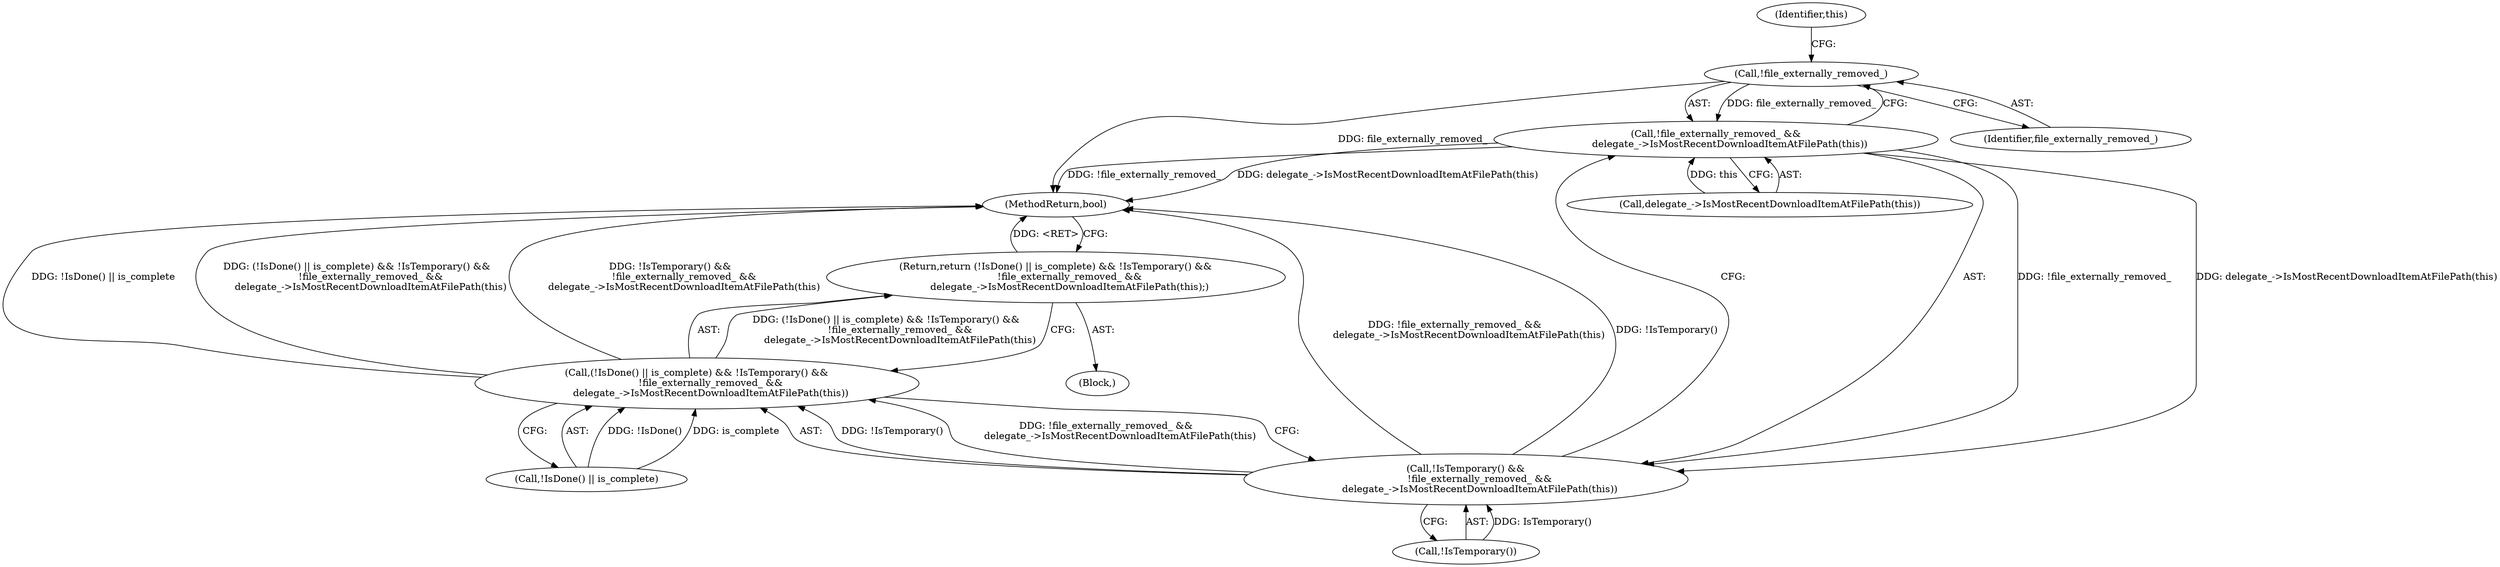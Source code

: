 digraph "0_Chrome_a8d6ae61d266d8bc44c3dd2d08bda32db701e359@API" {
"1000118" [label="(Call,!file_externally_removed_)"];
"1000117" [label="(Call,!file_externally_removed_ &&\n         delegate_->IsMostRecentDownloadItemAtFilePath(this))"];
"1000114" [label="(Call,!IsTemporary() &&\n         !file_externally_removed_ &&\n         delegate_->IsMostRecentDownloadItemAtFilePath(this))"];
"1000109" [label="(Call,(!IsDone() || is_complete) && !IsTemporary() &&\n         !file_externally_removed_ &&\n         delegate_->IsMostRecentDownloadItemAtFilePath(this))"];
"1000108" [label="(Return,return (!IsDone() || is_complete) && !IsTemporary() &&\n         !file_externally_removed_ &&\n         delegate_->IsMostRecentDownloadItemAtFilePath(this);)"];
"1000108" [label="(Return,return (!IsDone() || is_complete) && !IsTemporary() &&\n         !file_externally_removed_ &&\n         delegate_->IsMostRecentDownloadItemAtFilePath(this);)"];
"1000120" [label="(Call,delegate_->IsMostRecentDownloadItemAtFilePath(this))"];
"1000115" [label="(Call,!IsTemporary())"];
"1000110" [label="(Call,!IsDone() || is_complete)"];
"1000109" [label="(Call,(!IsDone() || is_complete) && !IsTemporary() &&\n         !file_externally_removed_ &&\n         delegate_->IsMostRecentDownloadItemAtFilePath(this))"];
"1000122" [label="(MethodReturn,bool)"];
"1000119" [label="(Identifier,file_externally_removed_)"];
"1000117" [label="(Call,!file_externally_removed_ &&\n         delegate_->IsMostRecentDownloadItemAtFilePath(this))"];
"1000118" [label="(Call,!file_externally_removed_)"];
"1000101" [label="(Block,)"];
"1000121" [label="(Identifier,this)"];
"1000114" [label="(Call,!IsTemporary() &&\n         !file_externally_removed_ &&\n         delegate_->IsMostRecentDownloadItemAtFilePath(this))"];
"1000118" -> "1000117"  [label="AST: "];
"1000118" -> "1000119"  [label="CFG: "];
"1000119" -> "1000118"  [label="AST: "];
"1000121" -> "1000118"  [label="CFG: "];
"1000117" -> "1000118"  [label="CFG: "];
"1000118" -> "1000122"  [label="DDG: file_externally_removed_"];
"1000118" -> "1000117"  [label="DDG: file_externally_removed_"];
"1000117" -> "1000114"  [label="AST: "];
"1000117" -> "1000120"  [label="CFG: "];
"1000120" -> "1000117"  [label="AST: "];
"1000114" -> "1000117"  [label="CFG: "];
"1000117" -> "1000122"  [label="DDG: !file_externally_removed_"];
"1000117" -> "1000122"  [label="DDG: delegate_->IsMostRecentDownloadItemAtFilePath(this)"];
"1000117" -> "1000114"  [label="DDG: !file_externally_removed_"];
"1000117" -> "1000114"  [label="DDG: delegate_->IsMostRecentDownloadItemAtFilePath(this)"];
"1000120" -> "1000117"  [label="DDG: this"];
"1000114" -> "1000109"  [label="AST: "];
"1000114" -> "1000115"  [label="CFG: "];
"1000115" -> "1000114"  [label="AST: "];
"1000109" -> "1000114"  [label="CFG: "];
"1000114" -> "1000122"  [label="DDG: !file_externally_removed_ &&\n         delegate_->IsMostRecentDownloadItemAtFilePath(this)"];
"1000114" -> "1000122"  [label="DDG: !IsTemporary()"];
"1000114" -> "1000109"  [label="DDG: !IsTemporary()"];
"1000114" -> "1000109"  [label="DDG: !file_externally_removed_ &&\n         delegate_->IsMostRecentDownloadItemAtFilePath(this)"];
"1000115" -> "1000114"  [label="DDG: IsTemporary()"];
"1000109" -> "1000108"  [label="AST: "];
"1000109" -> "1000110"  [label="CFG: "];
"1000110" -> "1000109"  [label="AST: "];
"1000108" -> "1000109"  [label="CFG: "];
"1000109" -> "1000122"  [label="DDG: !IsTemporary() &&\n         !file_externally_removed_ &&\n         delegate_->IsMostRecentDownloadItemAtFilePath(this)"];
"1000109" -> "1000122"  [label="DDG: !IsDone() || is_complete"];
"1000109" -> "1000122"  [label="DDG: (!IsDone() || is_complete) && !IsTemporary() &&\n         !file_externally_removed_ &&\n         delegate_->IsMostRecentDownloadItemAtFilePath(this)"];
"1000109" -> "1000108"  [label="DDG: (!IsDone() || is_complete) && !IsTemporary() &&\n         !file_externally_removed_ &&\n         delegate_->IsMostRecentDownloadItemAtFilePath(this)"];
"1000110" -> "1000109"  [label="DDG: !IsDone()"];
"1000110" -> "1000109"  [label="DDG: is_complete"];
"1000108" -> "1000101"  [label="AST: "];
"1000122" -> "1000108"  [label="CFG: "];
"1000108" -> "1000122"  [label="DDG: <RET>"];
}
